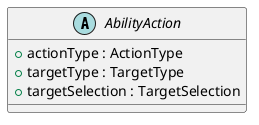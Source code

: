 @startuml
abstract class AbilityAction {
    + actionType : ActionType
    + targetType : TargetType
    + targetSelection : TargetSelection
}
@enduml
